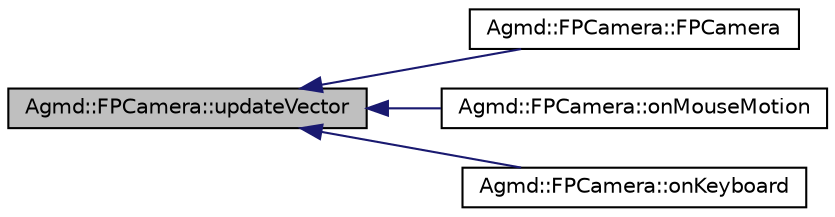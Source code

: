 digraph "Agmd::FPCamera::updateVector"
{
  edge [fontname="Helvetica",fontsize="10",labelfontname="Helvetica",labelfontsize="10"];
  node [fontname="Helvetica",fontsize="10",shape=record];
  rankdir="LR";
  Node1 [label="Agmd::FPCamera::updateVector",height=0.2,width=0.4,color="black", fillcolor="grey75", style="filled" fontcolor="black"];
  Node1 -> Node2 [dir="back",color="midnightblue",fontsize="10",style="solid",fontname="Helvetica"];
  Node2 [label="Agmd::FPCamera::FPCamera",height=0.2,width=0.4,color="black", fillcolor="white", style="filled",URL="$class_agmd_1_1_f_p_camera.html#acc563d13e0186798ea977df46a12206d"];
  Node1 -> Node3 [dir="back",color="midnightblue",fontsize="10",style="solid",fontname="Helvetica"];
  Node3 [label="Agmd::FPCamera::onMouseMotion",height=0.2,width=0.4,color="black", fillcolor="white", style="filled",URL="$class_agmd_1_1_f_p_camera.html#a274638b1a462deae004030eca6035e8c"];
  Node1 -> Node4 [dir="back",color="midnightblue",fontsize="10",style="solid",fontname="Helvetica"];
  Node4 [label="Agmd::FPCamera::onKeyboard",height=0.2,width=0.4,color="black", fillcolor="white", style="filled",URL="$class_agmd_1_1_f_p_camera.html#ac651ebdc3a7c6dd40826062a833cb28f"];
}
